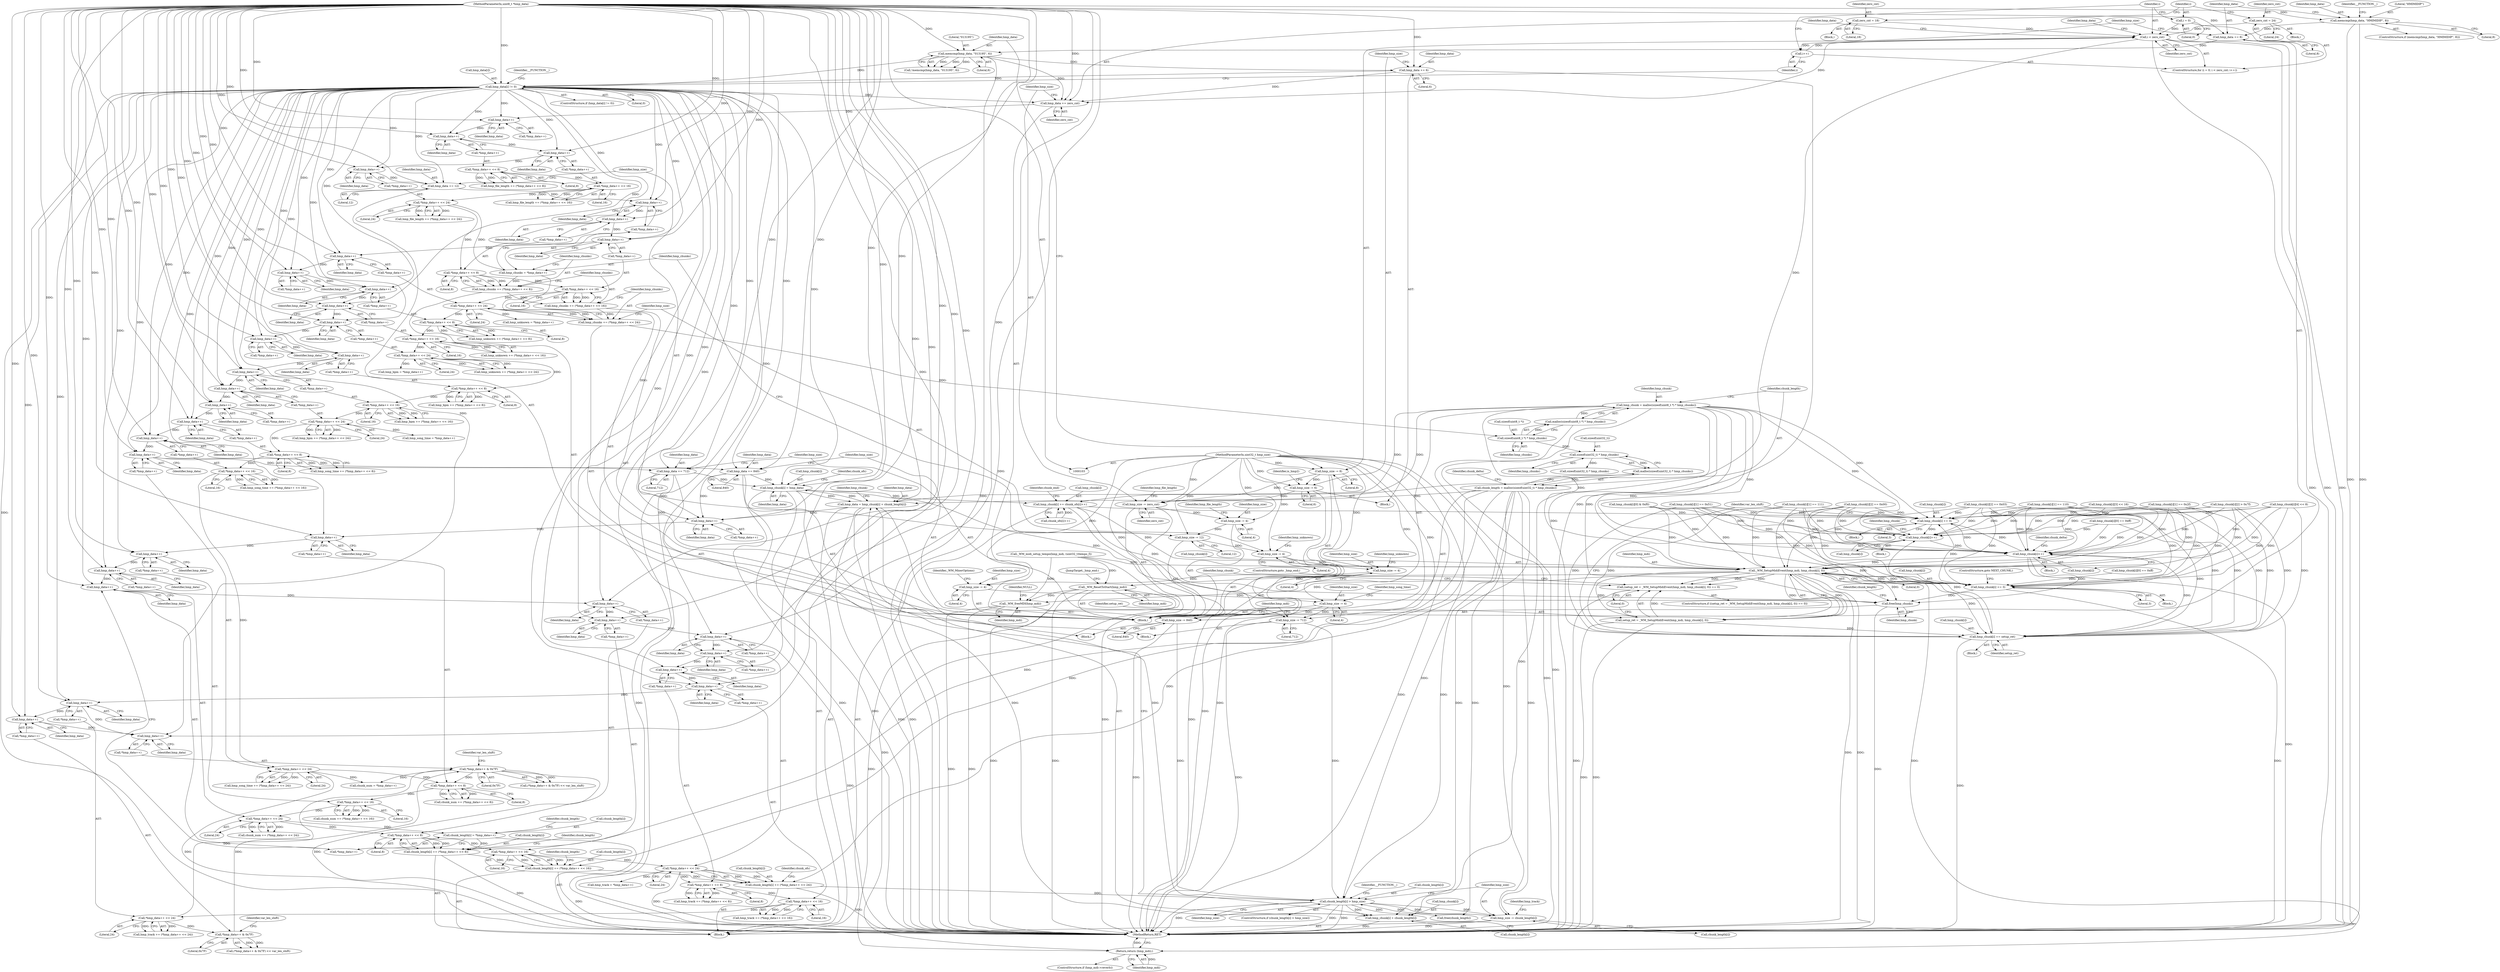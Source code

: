 digraph "1_wildmidi_660b513d99bced8783a4a5984ac2f742c74ebbdd_0@array" {
"1000535" [label="(Call,hmp_chunk[i] = hmp_data)"];
"1000462" [label="(Call,hmp_data += 840)"];
"1000251" [label="(Call,hmp_data[i] != 0)"];
"1000220" [label="(Call,hmp_data += 6)"];
"1000215" [label="(Call,memcmp(hmp_data, \"013195\", 6))"];
"1000207" [label="(Call,hmp_data += 8)"];
"1000194" [label="(Call,memcmp(hmp_data, \"HMIMIDIP\", 8))"];
"1000104" [label="(MethodParameterIn,uint8_t *hmp_data)"];
"1000451" [label="(Call,hmp_data++)"];
"1000444" [label="(Call,hmp_data++)"];
"1000437" [label="(Call,hmp_data++)"];
"1000431" [label="(Call,hmp_data++)"];
"1000394" [label="(Call,hmp_data++)"];
"1000387" [label="(Call,hmp_data++)"];
"1000380" [label="(Call,hmp_data++)"];
"1000374" [label="(Call,hmp_data++)"];
"1000360" [label="(Call,hmp_data++)"];
"1000353" [label="(Call,hmp_data++)"];
"1000346" [label="(Call,hmp_data++)"];
"1000340" [label="(Call,hmp_data++)"];
"1000331" [label="(Call,hmp_data++)"];
"1000324" [label="(Call,hmp_data++)"];
"1000317" [label="(Call,hmp_data++)"];
"1000311" [label="(Call,hmp_data++)"];
"1000302" [label="(Call,hmp_data += 12)"];
"1000294" [label="(Call,hmp_data++)"];
"1000287" [label="(Call,hmp_data++)"];
"1000280" [label="(Call,hmp_data++)"];
"1000274" [label="(Call,hmp_data++)"];
"1000265" [label="(Call,hmp_data += zero_cnt)"];
"1000244" [label="(Call,i < zero_cnt)"];
"1000247" [label="(Call,i++)"];
"1000241" [label="(Call,i = 0)"];
"1000232" [label="(Call,zero_cnt = 18)"];
"1000237" [label="(Call,zero_cnt = 24)"];
"1000742" [label="(Call,hmp_data = hmp_chunk[i] + chunk_length[i])"];
"1000487" [label="(Call,hmp_chunk = malloc(sizeof(uint8_t *) * hmp_chunks))"];
"1000489" [label="(Call,malloc(sizeof(uint8_t *) * hmp_chunks))"];
"1000490" [label="(Call,sizeof(uint8_t *) * hmp_chunks)"];
"1000327" [label="(Call,hmp_chunks += (*hmp_data++ << 24))"];
"1000329" [label="(Call,*hmp_data++ << 24)"];
"1000322" [label="(Call,*hmp_data++ << 16)"];
"1000315" [label="(Call,*hmp_data++ << 8)"];
"1000292" [label="(Call,*hmp_data++ << 24)"];
"1000285" [label="(Call,*hmp_data++ << 16)"];
"1000278" [label="(Call,*hmp_data++ << 8)"];
"1000320" [label="(Call,hmp_chunks += (*hmp_data++ << 16))"];
"1000313" [label="(Call,hmp_chunks += (*hmp_data++ << 8))"];
"1000308" [label="(Call,hmp_chunks = *hmp_data++)"];
"1000535" [label="(Call,hmp_chunk[i] = hmp_data)"];
"1000470" [label="(Call,hmp_data += 712)"];
"1000494" [label="(Call,chunk_length = malloc(sizeof(uint32_t) * hmp_chunks))"];
"1000496" [label="(Call,malloc(sizeof(uint32_t) * hmp_chunks))"];
"1000497" [label="(Call,sizeof(uint32_t) * hmp_chunks)"];
"1000618" [label="(Call,chunk_length[i] > hmp_size)"];
"1000603" [label="(Call,chunk_length[i] += (*hmp_data++ << 24))"];
"1000607" [label="(Call,*hmp_data++ << 24)"];
"1000598" [label="(Call,*hmp_data++ << 16)"];
"1000589" [label="(Call,*hmp_data++ << 8)"];
"1000566" [label="(Call,*hmp_data++ << 24)"];
"1000559" [label="(Call,*hmp_data++ << 16)"];
"1000552" [label="(Call,*hmp_data++ << 8)"];
"1000449" [label="(Call,*hmp_data++ << 24)"];
"1000442" [label="(Call,*hmp_data++ << 16)"];
"1000435" [label="(Call,*hmp_data++ << 8)"];
"1000392" [label="(Call,*hmp_data++ << 24)"];
"1000385" [label="(Call,*hmp_data++ << 16)"];
"1000378" [label="(Call,*hmp_data++ << 8)"];
"1000358" [label="(Call,*hmp_data++ << 24)"];
"1000351" [label="(Call,*hmp_data++ << 16)"];
"1000344" [label="(Call,*hmp_data++ << 8)"];
"1000720" [label="(Call,*hmp_data++ & 0x7F)"];
"1000694" [label="(Call,*hmp_data++ & 0x7F)"];
"1000657" [label="(Call,*hmp_data++ << 24)"];
"1000650" [label="(Call,*hmp_data++ << 16)"];
"1000643" [label="(Call,*hmp_data++ << 8)"];
"1000594" [label="(Call,chunk_length[i] += (*hmp_data++ << 16))"];
"1000585" [label="(Call,chunk_length[i] += (*hmp_data++ << 8))"];
"1000578" [label="(Call,chunk_length[i] = *hmp_data++)"];
"1000631" [label="(Call,hmp_size -= chunk_length[i])"];
"1000105" [label="(MethodParameterIn,uint32_t hmp_size)"];
"1000473" [label="(Call,hmp_size -= 712)"];
"1000454" [label="(Call,hmp_size -= 4)"];
"1000397" [label="(Call,hmp_size -= 4)"];
"1000363" [label="(Call,hmp_size -= 4)"];
"1000334" [label="(Call,hmp_size -= 4)"];
"1000305" [label="(Call,hmp_size -= 12)"];
"1000297" [label="(Call,hmp_size -= 4)"];
"1000268" [label="(Call,hmp_size -= zero_cnt)"];
"1000210" [label="(Call,hmp_size -= 8)"];
"1000223" [label="(Call,hmp_size -= 6)"];
"1000465" [label="(Call,hmp_size -= 840)"];
"1000744" [label="(Call,hmp_chunk[i] + chunk_length[i])"];
"1000751" [label="(Call,hmp_chunk[i] += chunk_ofs[i]++)"];
"1000899" [label="(Call,hmp_chunk[i] += 3)"];
"1001065" [label="(Call,hmp_chunk[i]++)"];
"1001091" [label="(Call,hmp_chunk[i]++)"];
"1000914" [label="(Call,_WM_SetupMidiEvent(hmp_mdi, hmp_chunk[i], 0))"];
"1000911" [label="(Call,(setup_ret = _WM_SetupMidiEvent(hmp_mdi, hmp_chunk[i], 0)) == 0)"];
"1000912" [label="(Call,setup_ret = _WM_SetupMidiEvent(hmp_mdi, hmp_chunk[i], 0))"];
"1001023" [label="(Call,hmp_chunk[i] += setup_ret)"];
"1000955" [label="(Call,hmp_chunk[i] += 3)"];
"1001211" [label="(Call,free(hmp_chunk))"];
"1001208" [label="(Call,_WM_ResetToStart(hmp_mdi))"];
"1001225" [label="(Return,return (hmp_mdi);)"];
"1001227" [label="(Call,_WM_freeMDI(hmp_mdi))"];
"1000548" [label="(Call,hmp_data++)"];
"1000554" [label="(Call,hmp_data++)"];
"1000561" [label="(Call,hmp_data++)"];
"1000568" [label="(Call,hmp_data++)"];
"1000583" [label="(Call,hmp_data++)"];
"1000591" [label="(Call,hmp_data++)"];
"1000600" [label="(Call,hmp_data++)"];
"1000609" [label="(Call,hmp_data++)"];
"1000639" [label="(Call,hmp_data++)"];
"1000645" [label="(Call,hmp_data++)"];
"1000652" [label="(Call,hmp_data++)"];
"1000659" [label="(Call,hmp_data++)"];
"1000696" [label="(Call,hmp_data++)"];
"1000722" [label="(Call,hmp_data++)"];
"1000643" [label="(Call,*hmp_data++ << 8)"];
"1000269" [label="(Identifier,hmp_size)"];
"1000568" [label="(Call,hmp_data++)"];
"1000383" [label="(Call,hmp_bpm += (*hmp_data++ << 16))"];
"1000660" [label="(Identifier,hmp_data)"];
"1000920" [label="(Literal,0)"];
"1000500" [label="(Identifier,hmp_chunks)"];
"1000347" [label="(Identifier,hmp_data)"];
"1000554" [label="(Call,hmp_data++)"];
"1000495" [label="(Identifier,chunk_length)"];
"1000225" [label="(Literal,6)"];
"1000489" [label="(Call,malloc(sizeof(uint8_t *) * hmp_chunks))"];
"1000487" [label="(Call,hmp_chunk = malloc(sizeof(uint8_t *) * hmp_chunks))"];
"1001231" [label="(MethodReturn,RET)"];
"1000278" [label="(Call,*hmp_data++ << 8)"];
"1000748" [label="(Call,chunk_length[i])"];
"1000246" [label="(Identifier,zero_cnt)"];
"1000212" [label="(Literal,8)"];
"1000618" [label="(Call,chunk_length[i] > hmp_size)"];
"1000641" [label="(Call,hmp_track += (*hmp_data++ << 8))"];
"1000877" [label="(Call,hmp_chunk[i][1] == 110)"];
"1000940" [label="(Call,hmp_chunk[i][2] == 0x00)"];
"1000234" [label="(Literal,18)"];
"1000583" [label="(Call,hmp_data++)"];
"1000319" [label="(Literal,8)"];
"1000394" [label="(Call,hmp_data++)"];
"1000242" [label="(Identifier,i)"];
"1000323" [label="(Call,*hmp_data++)"];
"1001023" [label="(Call,hmp_chunk[i] += setup_ret)"];
"1001091" [label="(Call,hmp_chunk[i]++)"];
"1000915" [label="(Identifier,hmp_mdi)"];
"1000280" [label="(Call,hmp_data++)"];
"1000310" [label="(Call,*hmp_data++)"];
"1000536" [label="(Call,hmp_chunk[i])"];
"1000227" [label="(Identifier,is_hmp2)"];
"1000393" [label="(Call,*hmp_data++)"];
"1000287" [label="(Call,hmp_data++)"];
"1000244" [label="(Call,i < zero_cnt)"];
"1000650" [label="(Call,*hmp_data++ << 16)"];
"1000285" [label="(Call,*hmp_data++ << 16)"];
"1000724" [label="(Literal,0x7F)"];
"1000535" [label="(Call,hmp_chunk[i] = hmp_data)"];
"1000106" [label="(Block,)"];
"1000301" [label="(Identifier,hmp_file_length)"];
"1000698" [label="(Literal,0x7F)"];
"1000395" [label="(Identifier,hmp_data)"];
"1000898" [label="(Block,)"];
"1000919" [label="(Literal,0)"];
"1000884" [label="(Call,hmp_chunk[i][1] == 111)"];
"1000563" [label="(Literal,16)"];
"1000375" [label="(Identifier,hmp_data)"];
"1000891" [label="(Call,hmp_chunk[i][2] > 0x7f)"];
"1000444" [label="(Call,hmp_data++)"];
"1000632" [label="(Identifier,hmp_size)"];
"1000458" [label="(Identifier,hmp_song_time)"];
"1000385" [label="(Call,*hmp_data++ << 16)"];
"1000751" [label="(Call,hmp_chunk[i] += chunk_ofs[i]++)"];
"1000569" [label="(Identifier,hmp_data)"];
"1000622" [label="(Identifier,hmp_size)"];
"1000208" [label="(Identifier,hmp_data)"];
"1000362" [label="(Literal,24)"];
"1000652" [label="(Call,hmp_data++)"];
"1000360" [label="(Call,hmp_data++)"];
"1000497" [label="(Call,sizeof(uint32_t) * hmp_chunks)"];
"1000725" [label="(Identifier,var_len_shift)"];
"1000399" [label="(Literal,4)"];
"1000390" [label="(Call,hmp_bpm += (*hmp_data++ << 24))"];
"1000258" [label="(Identifier,__FUNCTION__)"];
"1000346" [label="(Call,hmp_data++)"];
"1000979" [label="(Call,hmp_chunk[i][2] == 0x03)"];
"1000281" [label="(Identifier,hmp_data)"];
"1000276" [label="(Call,hmp_file_length += (*hmp_data++ << 8))"];
"1000373" [label="(Call,*hmp_data++)"];
"1000214" [label="(Call,!memcmp(hmp_data, \"013195\", 6))"];
"1000293" [label="(Call,*hmp_data++)"];
"1000654" [label="(Literal,16)"];
"1000365" [label="(Literal,4)"];
"1000354" [label="(Identifier,hmp_data)"];
"1000294" [label="(Call,hmp_data++)"];
"1000338" [label="(Identifier,hmp_unknown)"];
"1001230" [label="(Identifier,NULL)"];
"1000236" [label="(Block,)"];
"1000599" [label="(Call,*hmp_data++)"];
"1000340" [label="(Call,hmp_data++)"];
"1000105" [label="(MethodParameterIn,uint32_t hmp_size)"];
"1000625" [label="(Identifier,__FUNCTION__)"];
"1000196" [label="(Literal,\"HMIMIDIP\")"];
"1000534" [label="(Block,)"];
"1000720" [label="(Call,*hmp_data++ & 0x7F)"];
"1000596" [label="(Identifier,chunk_length)"];
"1000912" [label="(Call,setup_ret = _WM_SetupMidiEvent(hmp_mdi, hmp_chunk[i], 0))"];
"1000498" [label="(Call,sizeof(uint32_t))"];
"1000585" [label="(Call,chunk_length[i] += (*hmp_data++ << 8))"];
"1000435" [label="(Call,*hmp_data++ << 8)"];
"1000494" [label="(Call,chunk_length = malloc(sizeof(uint32_t) * hmp_chunks))"];
"1000659" [label="(Call,hmp_data++)"];
"1000722" [label="(Call,hmp_data++)"];
"1000207" [label="(Call,hmp_data += 8)"];
"1000442" [label="(Call,*hmp_data++ << 16)"];
"1000547" [label="(Call,*hmp_data++)"];
"1000661" [label="(Literal,24)"];
"1000289" [label="(Literal,16)"];
"1000455" [label="(Identifier,hmp_size)"];
"1000305" [label="(Call,hmp_size -= 12)"];
"1000337" [label="(Call,hmp_unknown = *hmp_data++)"];
"1000309" [label="(Identifier,hmp_chunks)"];
"1000604" [label="(Call,chunk_length[i])"];
"1000333" [label="(Literal,24)"];
"1000561" [label="(Call,hmp_data++)"];
"1000311" [label="(Call,hmp_data++)"];
"1000589" [label="(Call,*hmp_data++ << 8)"];
"1000195" [label="(Identifier,hmp_data)"];
"1000329" [label="(Call,*hmp_data++ << 24)"];
"1000474" [label="(Identifier,hmp_size)"];
"1001208" [label="(Call,_WM_ResetToStart(hmp_mdi))"];
"1000303" [label="(Identifier,hmp_data)"];
"1000560" [label="(Call,*hmp_data++)"];
"1000451" [label="(Call,hmp_data++)"];
"1001072" [label="(Identifier,hmp_chunk)"];
"1000335" [label="(Identifier,hmp_size)"];
"1000555" [label="(Identifier,hmp_data)"];
"1000633" [label="(Call,chunk_length[i])"];
"1000334" [label="(Call,hmp_size -= 4)"];
"1000469" [label="(Block,)"];
"1000617" [label="(ControlStructure,if (chunk_length[i] > hmp_size))"];
"1001213" [label="(Call,free(chunk_length))"];
"1000490" [label="(Call,sizeof(uint8_t *) * hmp_chunks)"];
"1000308" [label="(Call,hmp_chunks = *hmp_data++)"];
"1000216" [label="(Identifier,hmp_data)"];
"1000250" [label="(ControlStructure,if (hmp_data[i] != 0))"];
"1000611" [label="(Literal,24)"];
"1000582" [label="(Call,*hmp_data++)"];
"1000268" [label="(Call,hmp_size -= zero_cnt)"];
"1000273" [label="(Call,*hmp_data++)"];
"1000380" [label="(Call,hmp_data++)"];
"1000913" [label="(Identifier,setup_ret)"];
"1000693" [label="(Call,(*hmp_data++ & 0x7F) << var_len_shift)"];
"1000647" [label="(Literal,8)"];
"1000542" [label="(Identifier,chunk_ofs)"];
"1000456" [label="(Literal,4)"];
"1000364" [label="(Identifier,hmp_size)"];
"1000657" [label="(Call,*hmp_data++ << 24)"];
"1000566" [label="(Call,*hmp_data++ << 24)"];
"1000651" [label="(Call,*hmp_data++)"];
"1000454" [label="(Call,hmp_size -= 4)"];
"1000351" [label="(Call,*hmp_data++ << 16)"];
"1000695" [label="(Call,*hmp_data++)"];
"1000341" [label="(Identifier,hmp_data)"];
"1000639" [label="(Call,hmp_data++)"];
"1000349" [label="(Call,hmp_unknown += (*hmp_data++ << 16))"];
"1000637" [label="(Identifier,hmp_track)"];
"1000428" [label="(Call,hmp_song_time = *hmp_data++)"];
"1000591" [label="(Call,hmp_data++)"];
"1000648" [label="(Call,hmp_track += (*hmp_data++ << 16))"];
"1000299" [label="(Literal,4)"];
"1000592" [label="(Identifier,hmp_data)"];
"1000436" [label="(Call,*hmp_data++)"];
"1001212" [label="(Identifier,hmp_chunk)"];
"1000388" [label="(Identifier,hmp_data)"];
"1000274" [label="(Call,hmp_data++)"];
"1000194" [label="(Call,memcmp(hmp_data, \"HMIMIDIP\", 8))"];
"1000437" [label="(Call,hmp_data++)"];
"1000248" [label="(Identifier,i)"];
"1000496" [label="(Call,malloc(sizeof(uint32_t) * hmp_chunks))"];
"1000464" [label="(Literal,840)"];
"1000752" [label="(Call,hmp_chunk[i])"];
"1000224" [label="(Identifier,hmp_size)"];
"1000221" [label="(Identifier,hmp_data)"];
"1000447" [label="(Call,hmp_song_time += (*hmp_data++ << 24))"];
"1000342" [label="(Call,hmp_unknown += (*hmp_data++ << 8))"];
"1000956" [label="(Call,hmp_chunk[i])"];
"1000610" [label="(Identifier,hmp_data)"];
"1000594" [label="(Call,chunk_length[i] += (*hmp_data++ << 16))"];
"1000253" [label="(Identifier,hmp_data)"];
"1000584" [label="(Identifier,hmp_data)"];
"1000374" [label="(Call,hmp_data++)"];
"1000742" [label="(Call,hmp_data = hmp_chunk[i] + chunk_length[i])"];
"1000646" [label="(Identifier,hmp_data)"];
"1001214" [label="(Identifier,chunk_length)"];
"1000744" [label="(Call,hmp_chunk[i] + chunk_length[i])"];
"1000402" [label="(Identifier,_WM_MixerOptions)"];
"1000694" [label="(Call,*hmp_data++ & 0x7F)"];
"1000104" [label="(MethodParameterIn,uint8_t *hmp_data)"];
"1000359" [label="(Call,*hmp_data++)"];
"1000439" [label="(Literal,8)"];
"1000378" [label="(Call,*hmp_data++ << 8)"];
"1000922" [label="(ControlStructure,goto _hmp_end;)"];
"1000243" [label="(Literal,0)"];
"1000231" [label="(Block,)"];
"1000355" [label="(Literal,16)"];
"1000482" [label="(Call,_WM_midi_setup_tempo(hmp_mdi, (uint32_t)tempo_f))"];
"1000200" [label="(Identifier,__FUNCTION__)"];
"1000222" [label="(Literal,6)"];
"1000452" [label="(Identifier,hmp_data)"];
"1000432" [label="(Identifier,hmp_data)"];
"1000723" [label="(Identifier,hmp_data)"];
"1001092" [label="(Call,hmp_chunk[i])"];
"1000636" [label="(Call,hmp_track = *hmp_data++)"];
"1000344" [label="(Call,*hmp_data++ << 8)"];
"1000283" [label="(Call,hmp_file_length += (*hmp_data++ << 16))"];
"1000602" [label="(Literal,16)"];
"1001210" [label="(JumpTarget,_hmp_end:)"];
"1000210" [label="(Call,hmp_size -= 8)"];
"1000614" [label="(Identifier,chunk_ofs)"];
"1000463" [label="(Identifier,hmp_data)"];
"1000964" [label="(Call,hmp_chunk[i][0] == 0xff)"];
"1000905" [label="(Block,)"];
"1000567" [label="(Call,*hmp_data++)"];
"1000472" [label="(Literal,712)"];
"1000356" [label="(Call,hmp_unknown += (*hmp_data++ << 24))"];
"1000743" [label="(Identifier,hmp_data)"];
"1000316" [label="(Call,*hmp_data++)"];
"1000381" [label="(Identifier,hmp_data)"];
"1000292" [label="(Call,*hmp_data++ << 24)"];
"1000219" [label="(Block,)"];
"1000275" [label="(Identifier,hmp_data)"];
"1000328" [label="(Identifier,hmp_chunks)"];
"1000465" [label="(Call,hmp_size -= 840)"];
"1000245" [label="(Identifier,i)"];
"1000992" [label="(Call,hmp_chunk[i][3] << 16)"];
"1000313" [label="(Call,hmp_chunks += (*hmp_data++ << 8))"];
"1000470" [label="(Call,hmp_data += 712)"];
"1000440" [label="(Call,hmp_song_time += (*hmp_data++ << 16))"];
"1000462" [label="(Call,hmp_data += 840)"];
"1000607" [label="(Call,*hmp_data++ << 24)"];
"1000302" [label="(Call,hmp_data += 12)"];
"1000644" [label="(Call,*hmp_data++)"];
"1000438" [label="(Identifier,hmp_data)"];
"1000430" [label="(Call,*hmp_data++)"];
"1000247" [label="(Call,i++)"];
"1000504" [label="(Call,sizeof(uint32_t) * hmp_chunks)"];
"1000910" [label="(ControlStructure,if ((setup_ret = _WM_SetupMidiEvent(hmp_mdi, hmp_chunk[i], 0)) == 0))"];
"1000389" [label="(Literal,16)"];
"1000914" [label="(Call,_WM_SetupMidiEvent(hmp_mdi, hmp_chunk[i], 0))"];
"1000397" [label="(Call,hmp_size -= 4)"];
"1000345" [label="(Call,*hmp_data++)"];
"1000288" [label="(Identifier,hmp_data)"];
"1001228" [label="(Identifier,hmp_mdi)"];
"1000232" [label="(Call,zero_cnt = 18)"];
"1000601" [label="(Identifier,hmp_data)"];
"1000307" [label="(Literal,12)"];
"1000233" [label="(Identifier,zero_cnt)"];
"1000493" [label="(Identifier,hmp_chunks)"];
"1000379" [label="(Call,*hmp_data++)"];
"1000595" [label="(Call,chunk_length[i])"];
"1000215" [label="(Call,memcmp(hmp_data, \"013195\", 6))"];
"1000326" [label="(Literal,16)"];
"1000719" [label="(Call,(*hmp_data++ & 0x7F) << var_len_shift)"];
"1000339" [label="(Call,*hmp_data++)"];
"1000899" [label="(Call,hmp_chunk[i] += 3)"];
"1000619" [label="(Call,chunk_length[i])"];
"1000295" [label="(Identifier,hmp_data)"];
"1000539" [label="(Identifier,hmp_data)"];
"1000265" [label="(Call,hmp_data += zero_cnt)"];
"1000556" [label="(Literal,8)"];
"1001066" [label="(Call,hmp_chunk[i])"];
"1000297" [label="(Call,hmp_size -= 4)"];
"1000298" [label="(Identifier,hmp_size)"];
"1000272" [label="(Identifier,hmp_file_length)"];
"1000290" [label="(Call,hmp_file_length += (*hmp_data++ << 24))"];
"1000653" [label="(Identifier,hmp_data)"];
"1001045" [label="(Block,)"];
"1000655" [label="(Call,hmp_track += (*hmp_data++ << 24))"];
"1000933" [label="(Call,hmp_chunk[i][1] == 0x2f)"];
"1000586" [label="(Call,chunk_length[i])"];
"1000559" [label="(Call,*hmp_data++ << 16)"];
"1000218" [label="(Literal,6)"];
"1000327" [label="(Call,hmp_chunks += (*hmp_data++ << 24))"];
"1000387" [label="(Call,hmp_data++)"];
"1000960" [label="(ControlStructure,goto NEXT_CHUNK;)"];
"1000336" [label="(Literal,4)"];
"1000471" [label="(Identifier,hmp_data)"];
"1000252" [label="(Call,hmp_data[i])"];
"1000502" [label="(Identifier,chunk_delta)"];
"1000564" [label="(Call,chunk_num += (*hmp_data++ << 24))"];
"1000461" [label="(Block,)"];
"1000209" [label="(Literal,8)"];
"1000916" [label="(Call,hmp_chunk[i])"];
"1000477" [label="(Identifier,hmp_mdi)"];
"1000240" [label="(ControlStructure,for (i = 0; i < zero_cnt; i++))"];
"1000396" [label="(Literal,24)"];
"1001065" [label="(Call,hmp_chunk[i]++)"];
"1000353" [label="(Call,hmp_data++)"];
"1000578" [label="(Call,chunk_length[i] = *hmp_data++)"];
"1001209" [label="(Identifier,hmp_mdi)"];
"1000320" [label="(Call,hmp_chunks += (*hmp_data++ << 16))"];
"1001221" [label="(ControlStructure,if (hmp_mdi->reverb))"];
"1000903" [label="(Literal,3)"];
"1000239" [label="(Literal,24)"];
"1000241" [label="(Call,i = 0)"];
"1000603" [label="(Call,chunk_length[i] += (*hmp_data++ << 24))"];
"1000321" [label="(Identifier,hmp_chunks)"];
"1000332" [label="(Identifier,hmp_data)"];
"1000322" [label="(Call,*hmp_data++ << 16)"];
"1000314" [label="(Identifier,hmp_chunks)"];
"1000266" [label="(Identifier,hmp_data)"];
"1000761" [label="(Identifier,chunk_end)"];
"1000348" [label="(Literal,8)"];
"1000491" [label="(Call,sizeof(uint8_t *))"];
"1000433" [label="(Call,hmp_song_time += (*hmp_data++ << 8))"];
"1000545" [label="(Call,chunk_num = *hmp_data++)"];
"1000609" [label="(Call,hmp_data++)"];
"1000331" [label="(Call,hmp_data++)"];
"1000900" [label="(Call,hmp_chunk[i])"];
"1000645" [label="(Call,hmp_data++)"];
"1000605" [label="(Identifier,chunk_length)"];
"1001000" [label="(Call,hmp_chunk[i][4] << 8)"];
"1000867" [label="(Call,hmp_chunk[i][0] & 0xf0)"];
"1000317" [label="(Call,hmp_data++)"];
"1000371" [label="(Call,hmp_bpm = *hmp_data++)"];
"1000550" [label="(Call,chunk_num += (*hmp_data++ << 8))"];
"1001211" [label="(Call,free(hmp_chunk))"];
"1000445" [label="(Identifier,hmp_data)"];
"1000972" [label="(Call,hmp_chunk[i][1] == 0x51)"];
"1000450" [label="(Call,*hmp_data++)"];
"1000755" [label="(Call,chunk_ofs[i]++)"];
"1000753" [label="(Identifier,hmp_chunk)"];
"1000446" [label="(Literal,16)"];
"1000325" [label="(Identifier,hmp_data)"];
"1000959" [label="(Literal,3)"];
"1000925" [label="(Call,hmp_chunk[i][0] == 0xff)"];
"1000398" [label="(Identifier,hmp_size)"];
"1000638" [label="(Call,*hmp_data++)"];
"1000466" [label="(Identifier,hmp_size)"];
"1000352" [label="(Call,*hmp_data++)"];
"1000358" [label="(Call,*hmp_data++ << 24)"];
"1000473" [label="(Call,hmp_size -= 712)"];
"1000304" [label="(Literal,12)"];
"1000600" [label="(Call,hmp_data++)"];
"1000590" [label="(Call,*hmp_data++)"];
"1001225" [label="(Return,return (hmp_mdi);)"];
"1000475" [label="(Literal,712)"];
"1000238" [label="(Identifier,zero_cnt)"];
"1000367" [label="(Identifier,hmp_unknown)"];
"1000376" [label="(Call,hmp_bpm += (*hmp_data++ << 8))"];
"1001227" [label="(Call,_WM_freeMDI(hmp_mdi))"];
"1000392" [label="(Call,*hmp_data++ << 24)"];
"1000863" [label="(Block,)"];
"1001029" [label="(Identifier,var_len_shift)"];
"1000251" [label="(Call,hmp_data[i] != 0)"];
"1001024" [label="(Call,hmp_chunk[i])"];
"1000318" [label="(Identifier,hmp_data)"];
"1000587" [label="(Identifier,chunk_length)"];
"1000324" [label="(Call,hmp_data++)"];
"1000658" [label="(Call,*hmp_data++)"];
"1000270" [label="(Identifier,zero_cnt)"];
"1000955" [label="(Call,hmp_chunk[i] += 3)"];
"1000363" [label="(Call,hmp_size -= 4)"];
"1000745" [label="(Call,hmp_chunk[i])"];
"1000315" [label="(Call,*hmp_data++ << 8)"];
"1000193" [label="(ControlStructure,if (memcmp(hmp_data, \"HMIMIDIP\", 8)))"];
"1000306" [label="(Identifier,hmp_size)"];
"1000330" [label="(Call,*hmp_data++)"];
"1000721" [label="(Call,*hmp_data++)"];
"1000947" [label="(Block,)"];
"1000267" [label="(Identifier,zero_cnt)"];
"1000453" [label="(Literal,24)"];
"1000640" [label="(Identifier,hmp_data)"];
"1000631" [label="(Call,hmp_size -= chunk_length[i])"];
"1000217" [label="(Literal,\"013195\")"];
"1000548" [label="(Call,hmp_data++)"];
"1000549" [label="(Identifier,hmp_data)"];
"1000220" [label="(Call,hmp_data += 6)"];
"1000431" [label="(Call,hmp_data++)"];
"1000382" [label="(Literal,8)"];
"1000697" [label="(Identifier,hmp_data)"];
"1000608" [label="(Call,*hmp_data++)"];
"1000197" [label="(Literal,8)"];
"1001097" [label="(Identifier,chunk_delta)"];
"1001027" [label="(Identifier,setup_ret)"];
"1000223" [label="(Call,hmp_size -= 6)"];
"1000237" [label="(Call,zero_cnt = 24)"];
"1000593" [label="(Literal,8)"];
"1000296" [label="(Literal,24)"];
"1000598" [label="(Call,*hmp_data++ << 16)"];
"1000562" [label="(Identifier,hmp_data)"];
"1000570" [label="(Literal,24)"];
"1000553" [label="(Call,*hmp_data++)"];
"1001226" [label="(Identifier,hmp_mdi)"];
"1000488" [label="(Identifier,hmp_chunk)"];
"1000286" [label="(Call,*hmp_data++)"];
"1000386" [label="(Call,*hmp_data++)"];
"1000361" [label="(Identifier,hmp_data)"];
"1000279" [label="(Call,*hmp_data++)"];
"1000579" [label="(Call,chunk_length[i])"];
"1000557" [label="(Call,chunk_num += (*hmp_data++ << 16))"];
"1000928" [label="(Identifier,hmp_chunk)"];
"1000312" [label="(Identifier,hmp_data)"];
"1000449" [label="(Call,*hmp_data++ << 24)"];
"1000467" [label="(Literal,840)"];
"1000552" [label="(Call,*hmp_data++ << 8)"];
"1000282" [label="(Literal,8)"];
"1000911" [label="(Call,(setup_ret = _WM_SetupMidiEvent(hmp_mdi, hmp_chunk[i], 0)) == 0)"];
"1000699" [label="(Identifier,var_len_shift)"];
"1000696" [label="(Call,hmp_data++)"];
"1000255" [label="(Literal,0)"];
"1000443" [label="(Call,*hmp_data++)"];
"1000211" [label="(Identifier,hmp_size)"];
"1000535" -> "1000534"  [label="AST: "];
"1000535" -> "1000539"  [label="CFG: "];
"1000536" -> "1000535"  [label="AST: "];
"1000539" -> "1000535"  [label="AST: "];
"1000542" -> "1000535"  [label="CFG: "];
"1000535" -> "1001231"  [label="DDG: "];
"1000462" -> "1000535"  [label="DDG: "];
"1000251" -> "1000535"  [label="DDG: "];
"1000742" -> "1000535"  [label="DDG: "];
"1000470" -> "1000535"  [label="DDG: "];
"1000104" -> "1000535"  [label="DDG: "];
"1000535" -> "1000742"  [label="DDG: "];
"1000535" -> "1000744"  [label="DDG: "];
"1000535" -> "1000751"  [label="DDG: "];
"1000535" -> "1001211"  [label="DDG: "];
"1000462" -> "1000461"  [label="AST: "];
"1000462" -> "1000464"  [label="CFG: "];
"1000463" -> "1000462"  [label="AST: "];
"1000464" -> "1000462"  [label="AST: "];
"1000466" -> "1000462"  [label="CFG: "];
"1000462" -> "1001231"  [label="DDG: "];
"1000251" -> "1000462"  [label="DDG: "];
"1000451" -> "1000462"  [label="DDG: "];
"1000104" -> "1000462"  [label="DDG: "];
"1000462" -> "1000548"  [label="DDG: "];
"1000251" -> "1000250"  [label="AST: "];
"1000251" -> "1000255"  [label="CFG: "];
"1000252" -> "1000251"  [label="AST: "];
"1000255" -> "1000251"  [label="AST: "];
"1000258" -> "1000251"  [label="CFG: "];
"1000248" -> "1000251"  [label="CFG: "];
"1000251" -> "1001231"  [label="DDG: "];
"1000251" -> "1001231"  [label="DDG: "];
"1000220" -> "1000251"  [label="DDG: "];
"1000215" -> "1000251"  [label="DDG: "];
"1000104" -> "1000251"  [label="DDG: "];
"1000251" -> "1000265"  [label="DDG: "];
"1000251" -> "1000274"  [label="DDG: "];
"1000251" -> "1000280"  [label="DDG: "];
"1000251" -> "1000287"  [label="DDG: "];
"1000251" -> "1000294"  [label="DDG: "];
"1000251" -> "1000302"  [label="DDG: "];
"1000251" -> "1000311"  [label="DDG: "];
"1000251" -> "1000317"  [label="DDG: "];
"1000251" -> "1000324"  [label="DDG: "];
"1000251" -> "1000331"  [label="DDG: "];
"1000251" -> "1000340"  [label="DDG: "];
"1000251" -> "1000346"  [label="DDG: "];
"1000251" -> "1000353"  [label="DDG: "];
"1000251" -> "1000360"  [label="DDG: "];
"1000251" -> "1000374"  [label="DDG: "];
"1000251" -> "1000380"  [label="DDG: "];
"1000251" -> "1000387"  [label="DDG: "];
"1000251" -> "1000394"  [label="DDG: "];
"1000251" -> "1000431"  [label="DDG: "];
"1000251" -> "1000437"  [label="DDG: "];
"1000251" -> "1000444"  [label="DDG: "];
"1000251" -> "1000451"  [label="DDG: "];
"1000251" -> "1000470"  [label="DDG: "];
"1000251" -> "1000548"  [label="DDG: "];
"1000251" -> "1000554"  [label="DDG: "];
"1000251" -> "1000561"  [label="DDG: "];
"1000251" -> "1000568"  [label="DDG: "];
"1000251" -> "1000583"  [label="DDG: "];
"1000251" -> "1000591"  [label="DDG: "];
"1000251" -> "1000600"  [label="DDG: "];
"1000251" -> "1000609"  [label="DDG: "];
"1000251" -> "1000639"  [label="DDG: "];
"1000251" -> "1000645"  [label="DDG: "];
"1000251" -> "1000652"  [label="DDG: "];
"1000251" -> "1000659"  [label="DDG: "];
"1000251" -> "1000696"  [label="DDG: "];
"1000251" -> "1000722"  [label="DDG: "];
"1000220" -> "1000219"  [label="AST: "];
"1000220" -> "1000222"  [label="CFG: "];
"1000221" -> "1000220"  [label="AST: "];
"1000222" -> "1000220"  [label="AST: "];
"1000224" -> "1000220"  [label="CFG: "];
"1000220" -> "1001231"  [label="DDG: "];
"1000215" -> "1000220"  [label="DDG: "];
"1000104" -> "1000220"  [label="DDG: "];
"1000220" -> "1000265"  [label="DDG: "];
"1000215" -> "1000214"  [label="AST: "];
"1000215" -> "1000218"  [label="CFG: "];
"1000216" -> "1000215"  [label="AST: "];
"1000217" -> "1000215"  [label="AST: "];
"1000218" -> "1000215"  [label="AST: "];
"1000214" -> "1000215"  [label="CFG: "];
"1000215" -> "1001231"  [label="DDG: "];
"1000215" -> "1000214"  [label="DDG: "];
"1000215" -> "1000214"  [label="DDG: "];
"1000215" -> "1000214"  [label="DDG: "];
"1000207" -> "1000215"  [label="DDG: "];
"1000104" -> "1000215"  [label="DDG: "];
"1000215" -> "1000265"  [label="DDG: "];
"1000207" -> "1000106"  [label="AST: "];
"1000207" -> "1000209"  [label="CFG: "];
"1000208" -> "1000207"  [label="AST: "];
"1000209" -> "1000207"  [label="AST: "];
"1000211" -> "1000207"  [label="CFG: "];
"1000194" -> "1000207"  [label="DDG: "];
"1000104" -> "1000207"  [label="DDG: "];
"1000194" -> "1000193"  [label="AST: "];
"1000194" -> "1000197"  [label="CFG: "];
"1000195" -> "1000194"  [label="AST: "];
"1000196" -> "1000194"  [label="AST: "];
"1000197" -> "1000194"  [label="AST: "];
"1000200" -> "1000194"  [label="CFG: "];
"1000208" -> "1000194"  [label="CFG: "];
"1000194" -> "1001231"  [label="DDG: "];
"1000194" -> "1001231"  [label="DDG: "];
"1000104" -> "1000194"  [label="DDG: "];
"1000104" -> "1000103"  [label="AST: "];
"1000104" -> "1001231"  [label="DDG: "];
"1000104" -> "1000265"  [label="DDG: "];
"1000104" -> "1000274"  [label="DDG: "];
"1000104" -> "1000280"  [label="DDG: "];
"1000104" -> "1000287"  [label="DDG: "];
"1000104" -> "1000294"  [label="DDG: "];
"1000104" -> "1000302"  [label="DDG: "];
"1000104" -> "1000311"  [label="DDG: "];
"1000104" -> "1000317"  [label="DDG: "];
"1000104" -> "1000324"  [label="DDG: "];
"1000104" -> "1000331"  [label="DDG: "];
"1000104" -> "1000340"  [label="DDG: "];
"1000104" -> "1000346"  [label="DDG: "];
"1000104" -> "1000353"  [label="DDG: "];
"1000104" -> "1000360"  [label="DDG: "];
"1000104" -> "1000374"  [label="DDG: "];
"1000104" -> "1000380"  [label="DDG: "];
"1000104" -> "1000387"  [label="DDG: "];
"1000104" -> "1000394"  [label="DDG: "];
"1000104" -> "1000431"  [label="DDG: "];
"1000104" -> "1000437"  [label="DDG: "];
"1000104" -> "1000444"  [label="DDG: "];
"1000104" -> "1000451"  [label="DDG: "];
"1000104" -> "1000470"  [label="DDG: "];
"1000104" -> "1000548"  [label="DDG: "];
"1000104" -> "1000554"  [label="DDG: "];
"1000104" -> "1000561"  [label="DDG: "];
"1000104" -> "1000568"  [label="DDG: "];
"1000104" -> "1000583"  [label="DDG: "];
"1000104" -> "1000591"  [label="DDG: "];
"1000104" -> "1000600"  [label="DDG: "];
"1000104" -> "1000609"  [label="DDG: "];
"1000104" -> "1000639"  [label="DDG: "];
"1000104" -> "1000645"  [label="DDG: "];
"1000104" -> "1000652"  [label="DDG: "];
"1000104" -> "1000659"  [label="DDG: "];
"1000104" -> "1000696"  [label="DDG: "];
"1000104" -> "1000722"  [label="DDG: "];
"1000104" -> "1000742"  [label="DDG: "];
"1000451" -> "1000450"  [label="AST: "];
"1000451" -> "1000452"  [label="CFG: "];
"1000452" -> "1000451"  [label="AST: "];
"1000450" -> "1000451"  [label="CFG: "];
"1000444" -> "1000451"  [label="DDG: "];
"1000451" -> "1000470"  [label="DDG: "];
"1000444" -> "1000443"  [label="AST: "];
"1000444" -> "1000445"  [label="CFG: "];
"1000445" -> "1000444"  [label="AST: "];
"1000443" -> "1000444"  [label="CFG: "];
"1000437" -> "1000444"  [label="DDG: "];
"1000437" -> "1000436"  [label="AST: "];
"1000437" -> "1000438"  [label="CFG: "];
"1000438" -> "1000437"  [label="AST: "];
"1000436" -> "1000437"  [label="CFG: "];
"1000431" -> "1000437"  [label="DDG: "];
"1000431" -> "1000430"  [label="AST: "];
"1000431" -> "1000432"  [label="CFG: "];
"1000432" -> "1000431"  [label="AST: "];
"1000430" -> "1000431"  [label="CFG: "];
"1000394" -> "1000431"  [label="DDG: "];
"1000394" -> "1000393"  [label="AST: "];
"1000394" -> "1000395"  [label="CFG: "];
"1000395" -> "1000394"  [label="AST: "];
"1000393" -> "1000394"  [label="CFG: "];
"1000387" -> "1000394"  [label="DDG: "];
"1000387" -> "1000386"  [label="AST: "];
"1000387" -> "1000388"  [label="CFG: "];
"1000388" -> "1000387"  [label="AST: "];
"1000386" -> "1000387"  [label="CFG: "];
"1000380" -> "1000387"  [label="DDG: "];
"1000380" -> "1000379"  [label="AST: "];
"1000380" -> "1000381"  [label="CFG: "];
"1000381" -> "1000380"  [label="AST: "];
"1000379" -> "1000380"  [label="CFG: "];
"1000374" -> "1000380"  [label="DDG: "];
"1000374" -> "1000373"  [label="AST: "];
"1000374" -> "1000375"  [label="CFG: "];
"1000375" -> "1000374"  [label="AST: "];
"1000373" -> "1000374"  [label="CFG: "];
"1000360" -> "1000374"  [label="DDG: "];
"1000360" -> "1000359"  [label="AST: "];
"1000360" -> "1000361"  [label="CFG: "];
"1000361" -> "1000360"  [label="AST: "];
"1000359" -> "1000360"  [label="CFG: "];
"1000353" -> "1000360"  [label="DDG: "];
"1000353" -> "1000352"  [label="AST: "];
"1000353" -> "1000354"  [label="CFG: "];
"1000354" -> "1000353"  [label="AST: "];
"1000352" -> "1000353"  [label="CFG: "];
"1000346" -> "1000353"  [label="DDG: "];
"1000346" -> "1000345"  [label="AST: "];
"1000346" -> "1000347"  [label="CFG: "];
"1000347" -> "1000346"  [label="AST: "];
"1000345" -> "1000346"  [label="CFG: "];
"1000340" -> "1000346"  [label="DDG: "];
"1000340" -> "1000339"  [label="AST: "];
"1000340" -> "1000341"  [label="CFG: "];
"1000341" -> "1000340"  [label="AST: "];
"1000339" -> "1000340"  [label="CFG: "];
"1000331" -> "1000340"  [label="DDG: "];
"1000331" -> "1000330"  [label="AST: "];
"1000331" -> "1000332"  [label="CFG: "];
"1000332" -> "1000331"  [label="AST: "];
"1000330" -> "1000331"  [label="CFG: "];
"1000324" -> "1000331"  [label="DDG: "];
"1000324" -> "1000323"  [label="AST: "];
"1000324" -> "1000325"  [label="CFG: "];
"1000325" -> "1000324"  [label="AST: "];
"1000323" -> "1000324"  [label="CFG: "];
"1000317" -> "1000324"  [label="DDG: "];
"1000317" -> "1000316"  [label="AST: "];
"1000317" -> "1000318"  [label="CFG: "];
"1000318" -> "1000317"  [label="AST: "];
"1000316" -> "1000317"  [label="CFG: "];
"1000311" -> "1000317"  [label="DDG: "];
"1000311" -> "1000310"  [label="AST: "];
"1000311" -> "1000312"  [label="CFG: "];
"1000312" -> "1000311"  [label="AST: "];
"1000310" -> "1000311"  [label="CFG: "];
"1000302" -> "1000311"  [label="DDG: "];
"1000302" -> "1000106"  [label="AST: "];
"1000302" -> "1000304"  [label="CFG: "];
"1000303" -> "1000302"  [label="AST: "];
"1000304" -> "1000302"  [label="AST: "];
"1000306" -> "1000302"  [label="CFG: "];
"1000294" -> "1000302"  [label="DDG: "];
"1000294" -> "1000293"  [label="AST: "];
"1000294" -> "1000295"  [label="CFG: "];
"1000295" -> "1000294"  [label="AST: "];
"1000293" -> "1000294"  [label="CFG: "];
"1000287" -> "1000294"  [label="DDG: "];
"1000287" -> "1000286"  [label="AST: "];
"1000287" -> "1000288"  [label="CFG: "];
"1000288" -> "1000287"  [label="AST: "];
"1000286" -> "1000287"  [label="CFG: "];
"1000280" -> "1000287"  [label="DDG: "];
"1000280" -> "1000279"  [label="AST: "];
"1000280" -> "1000281"  [label="CFG: "];
"1000281" -> "1000280"  [label="AST: "];
"1000279" -> "1000280"  [label="CFG: "];
"1000274" -> "1000280"  [label="DDG: "];
"1000274" -> "1000273"  [label="AST: "];
"1000274" -> "1000275"  [label="CFG: "];
"1000275" -> "1000274"  [label="AST: "];
"1000273" -> "1000274"  [label="CFG: "];
"1000265" -> "1000274"  [label="DDG: "];
"1000265" -> "1000106"  [label="AST: "];
"1000265" -> "1000267"  [label="CFG: "];
"1000266" -> "1000265"  [label="AST: "];
"1000267" -> "1000265"  [label="AST: "];
"1000269" -> "1000265"  [label="CFG: "];
"1000244" -> "1000265"  [label="DDG: "];
"1000244" -> "1000240"  [label="AST: "];
"1000244" -> "1000246"  [label="CFG: "];
"1000245" -> "1000244"  [label="AST: "];
"1000246" -> "1000244"  [label="AST: "];
"1000253" -> "1000244"  [label="CFG: "];
"1000266" -> "1000244"  [label="CFG: "];
"1000244" -> "1001231"  [label="DDG: "];
"1000244" -> "1001231"  [label="DDG: "];
"1000244" -> "1001231"  [label="DDG: "];
"1000247" -> "1000244"  [label="DDG: "];
"1000241" -> "1000244"  [label="DDG: "];
"1000232" -> "1000244"  [label="DDG: "];
"1000237" -> "1000244"  [label="DDG: "];
"1000244" -> "1000247"  [label="DDG: "];
"1000244" -> "1000268"  [label="DDG: "];
"1000247" -> "1000240"  [label="AST: "];
"1000247" -> "1000248"  [label="CFG: "];
"1000248" -> "1000247"  [label="AST: "];
"1000245" -> "1000247"  [label="CFG: "];
"1000241" -> "1000240"  [label="AST: "];
"1000241" -> "1000243"  [label="CFG: "];
"1000242" -> "1000241"  [label="AST: "];
"1000243" -> "1000241"  [label="AST: "];
"1000245" -> "1000241"  [label="CFG: "];
"1000232" -> "1000231"  [label="AST: "];
"1000232" -> "1000234"  [label="CFG: "];
"1000233" -> "1000232"  [label="AST: "];
"1000234" -> "1000232"  [label="AST: "];
"1000242" -> "1000232"  [label="CFG: "];
"1000237" -> "1000236"  [label="AST: "];
"1000237" -> "1000239"  [label="CFG: "];
"1000238" -> "1000237"  [label="AST: "];
"1000239" -> "1000237"  [label="AST: "];
"1000242" -> "1000237"  [label="CFG: "];
"1000742" -> "1000534"  [label="AST: "];
"1000742" -> "1000744"  [label="CFG: "];
"1000743" -> "1000742"  [label="AST: "];
"1000744" -> "1000742"  [label="AST: "];
"1000753" -> "1000742"  [label="CFG: "];
"1000742" -> "1001231"  [label="DDG: "];
"1000742" -> "1001231"  [label="DDG: "];
"1000742" -> "1000548"  [label="DDG: "];
"1000487" -> "1000742"  [label="DDG: "];
"1000494" -> "1000742"  [label="DDG: "];
"1000618" -> "1000742"  [label="DDG: "];
"1000487" -> "1000106"  [label="AST: "];
"1000487" -> "1000489"  [label="CFG: "];
"1000488" -> "1000487"  [label="AST: "];
"1000489" -> "1000487"  [label="AST: "];
"1000495" -> "1000487"  [label="CFG: "];
"1000487" -> "1001231"  [label="DDG: "];
"1000489" -> "1000487"  [label="DDG: "];
"1000487" -> "1000744"  [label="DDG: "];
"1000487" -> "1000751"  [label="DDG: "];
"1000487" -> "1000899"  [label="DDG: "];
"1000487" -> "1000914"  [label="DDG: "];
"1000487" -> "1000955"  [label="DDG: "];
"1000487" -> "1001023"  [label="DDG: "];
"1000487" -> "1001065"  [label="DDG: "];
"1000487" -> "1001091"  [label="DDG: "];
"1000487" -> "1001211"  [label="DDG: "];
"1000489" -> "1000490"  [label="CFG: "];
"1000490" -> "1000489"  [label="AST: "];
"1000489" -> "1001231"  [label="DDG: "];
"1000490" -> "1000489"  [label="DDG: "];
"1000490" -> "1000493"  [label="CFG: "];
"1000491" -> "1000490"  [label="AST: "];
"1000493" -> "1000490"  [label="AST: "];
"1000327" -> "1000490"  [label="DDG: "];
"1000490" -> "1000497"  [label="DDG: "];
"1000327" -> "1000106"  [label="AST: "];
"1000327" -> "1000329"  [label="CFG: "];
"1000328" -> "1000327"  [label="AST: "];
"1000329" -> "1000327"  [label="AST: "];
"1000335" -> "1000327"  [label="CFG: "];
"1000329" -> "1000327"  [label="DDG: "];
"1000329" -> "1000327"  [label="DDG: "];
"1000320" -> "1000327"  [label="DDG: "];
"1000329" -> "1000333"  [label="CFG: "];
"1000330" -> "1000329"  [label="AST: "];
"1000333" -> "1000329"  [label="AST: "];
"1000322" -> "1000329"  [label="DDG: "];
"1000329" -> "1000337"  [label="DDG: "];
"1000329" -> "1000344"  [label="DDG: "];
"1000322" -> "1000320"  [label="AST: "];
"1000322" -> "1000326"  [label="CFG: "];
"1000323" -> "1000322"  [label="AST: "];
"1000326" -> "1000322"  [label="AST: "];
"1000320" -> "1000322"  [label="CFG: "];
"1000322" -> "1000320"  [label="DDG: "];
"1000322" -> "1000320"  [label="DDG: "];
"1000315" -> "1000322"  [label="DDG: "];
"1000315" -> "1000313"  [label="AST: "];
"1000315" -> "1000319"  [label="CFG: "];
"1000316" -> "1000315"  [label="AST: "];
"1000319" -> "1000315"  [label="AST: "];
"1000313" -> "1000315"  [label="CFG: "];
"1000315" -> "1000313"  [label="DDG: "];
"1000315" -> "1000313"  [label="DDG: "];
"1000292" -> "1000315"  [label="DDG: "];
"1000292" -> "1000290"  [label="AST: "];
"1000292" -> "1000296"  [label="CFG: "];
"1000293" -> "1000292"  [label="AST: "];
"1000296" -> "1000292"  [label="AST: "];
"1000290" -> "1000292"  [label="CFG: "];
"1000292" -> "1000290"  [label="DDG: "];
"1000292" -> "1000290"  [label="DDG: "];
"1000285" -> "1000292"  [label="DDG: "];
"1000292" -> "1000308"  [label="DDG: "];
"1000285" -> "1000283"  [label="AST: "];
"1000285" -> "1000289"  [label="CFG: "];
"1000286" -> "1000285"  [label="AST: "];
"1000289" -> "1000285"  [label="AST: "];
"1000283" -> "1000285"  [label="CFG: "];
"1000285" -> "1000283"  [label="DDG: "];
"1000285" -> "1000283"  [label="DDG: "];
"1000278" -> "1000285"  [label="DDG: "];
"1000278" -> "1000276"  [label="AST: "];
"1000278" -> "1000282"  [label="CFG: "];
"1000279" -> "1000278"  [label="AST: "];
"1000282" -> "1000278"  [label="AST: "];
"1000276" -> "1000278"  [label="CFG: "];
"1000278" -> "1000276"  [label="DDG: "];
"1000278" -> "1000276"  [label="DDG: "];
"1000320" -> "1000106"  [label="AST: "];
"1000321" -> "1000320"  [label="AST: "];
"1000328" -> "1000320"  [label="CFG: "];
"1000313" -> "1000320"  [label="DDG: "];
"1000313" -> "1000106"  [label="AST: "];
"1000314" -> "1000313"  [label="AST: "];
"1000321" -> "1000313"  [label="CFG: "];
"1000308" -> "1000313"  [label="DDG: "];
"1000308" -> "1000106"  [label="AST: "];
"1000308" -> "1000310"  [label="CFG: "];
"1000309" -> "1000308"  [label="AST: "];
"1000310" -> "1000308"  [label="AST: "];
"1000314" -> "1000308"  [label="CFG: "];
"1000470" -> "1000469"  [label="AST: "];
"1000470" -> "1000472"  [label="CFG: "];
"1000471" -> "1000470"  [label="AST: "];
"1000472" -> "1000470"  [label="AST: "];
"1000474" -> "1000470"  [label="CFG: "];
"1000470" -> "1001231"  [label="DDG: "];
"1000470" -> "1000548"  [label="DDG: "];
"1000494" -> "1000106"  [label="AST: "];
"1000494" -> "1000496"  [label="CFG: "];
"1000495" -> "1000494"  [label="AST: "];
"1000496" -> "1000494"  [label="AST: "];
"1000502" -> "1000494"  [label="CFG: "];
"1000496" -> "1000494"  [label="DDG: "];
"1000494" -> "1000585"  [label="DDG: "];
"1000494" -> "1000594"  [label="DDG: "];
"1000494" -> "1000603"  [label="DDG: "];
"1000494" -> "1000618"  [label="DDG: "];
"1000494" -> "1000631"  [label="DDG: "];
"1000494" -> "1000744"  [label="DDG: "];
"1000494" -> "1001213"  [label="DDG: "];
"1000496" -> "1000497"  [label="CFG: "];
"1000497" -> "1000496"  [label="AST: "];
"1000497" -> "1000496"  [label="DDG: "];
"1000497" -> "1000500"  [label="CFG: "];
"1000498" -> "1000497"  [label="AST: "];
"1000500" -> "1000497"  [label="AST: "];
"1000497" -> "1000504"  [label="DDG: "];
"1000618" -> "1000617"  [label="AST: "];
"1000618" -> "1000622"  [label="CFG: "];
"1000619" -> "1000618"  [label="AST: "];
"1000622" -> "1000618"  [label="AST: "];
"1000625" -> "1000618"  [label="CFG: "];
"1000632" -> "1000618"  [label="CFG: "];
"1000618" -> "1001231"  [label="DDG: "];
"1000618" -> "1001231"  [label="DDG: "];
"1000618" -> "1001231"  [label="DDG: "];
"1000603" -> "1000618"  [label="DDG: "];
"1000631" -> "1000618"  [label="DDG: "];
"1000473" -> "1000618"  [label="DDG: "];
"1000465" -> "1000618"  [label="DDG: "];
"1000105" -> "1000618"  [label="DDG: "];
"1000618" -> "1000631"  [label="DDG: "];
"1000618" -> "1000631"  [label="DDG: "];
"1000618" -> "1000744"  [label="DDG: "];
"1000618" -> "1001213"  [label="DDG: "];
"1000603" -> "1000534"  [label="AST: "];
"1000603" -> "1000607"  [label="CFG: "];
"1000604" -> "1000603"  [label="AST: "];
"1000607" -> "1000603"  [label="AST: "];
"1000614" -> "1000603"  [label="CFG: "];
"1000603" -> "1001231"  [label="DDG: "];
"1000607" -> "1000603"  [label="DDG: "];
"1000607" -> "1000603"  [label="DDG: "];
"1000594" -> "1000603"  [label="DDG: "];
"1000607" -> "1000611"  [label="CFG: "];
"1000608" -> "1000607"  [label="AST: "];
"1000611" -> "1000607"  [label="AST: "];
"1000607" -> "1001231"  [label="DDG: "];
"1000598" -> "1000607"  [label="DDG: "];
"1000607" -> "1000636"  [label="DDG: "];
"1000607" -> "1000643"  [label="DDG: "];
"1000598" -> "1000594"  [label="AST: "];
"1000598" -> "1000602"  [label="CFG: "];
"1000599" -> "1000598"  [label="AST: "];
"1000602" -> "1000598"  [label="AST: "];
"1000594" -> "1000598"  [label="CFG: "];
"1000598" -> "1000594"  [label="DDG: "];
"1000598" -> "1000594"  [label="DDG: "];
"1000589" -> "1000598"  [label="DDG: "];
"1000589" -> "1000585"  [label="AST: "];
"1000589" -> "1000593"  [label="CFG: "];
"1000590" -> "1000589"  [label="AST: "];
"1000593" -> "1000589"  [label="AST: "];
"1000585" -> "1000589"  [label="CFG: "];
"1000589" -> "1000585"  [label="DDG: "];
"1000589" -> "1000585"  [label="DDG: "];
"1000566" -> "1000589"  [label="DDG: "];
"1000566" -> "1000564"  [label="AST: "];
"1000566" -> "1000570"  [label="CFG: "];
"1000567" -> "1000566"  [label="AST: "];
"1000570" -> "1000566"  [label="AST: "];
"1000564" -> "1000566"  [label="CFG: "];
"1000566" -> "1000564"  [label="DDG: "];
"1000566" -> "1000564"  [label="DDG: "];
"1000559" -> "1000566"  [label="DDG: "];
"1000566" -> "1000578"  [label="DDG: "];
"1000559" -> "1000557"  [label="AST: "];
"1000559" -> "1000563"  [label="CFG: "];
"1000560" -> "1000559"  [label="AST: "];
"1000563" -> "1000559"  [label="AST: "];
"1000557" -> "1000559"  [label="CFG: "];
"1000559" -> "1000557"  [label="DDG: "];
"1000559" -> "1000557"  [label="DDG: "];
"1000552" -> "1000559"  [label="DDG: "];
"1000552" -> "1000550"  [label="AST: "];
"1000552" -> "1000556"  [label="CFG: "];
"1000553" -> "1000552"  [label="AST: "];
"1000556" -> "1000552"  [label="AST: "];
"1000550" -> "1000552"  [label="CFG: "];
"1000552" -> "1000550"  [label="DDG: "];
"1000552" -> "1000550"  [label="DDG: "];
"1000449" -> "1000552"  [label="DDG: "];
"1000720" -> "1000552"  [label="DDG: "];
"1000449" -> "1000447"  [label="AST: "];
"1000449" -> "1000453"  [label="CFG: "];
"1000450" -> "1000449"  [label="AST: "];
"1000453" -> "1000449"  [label="AST: "];
"1000447" -> "1000449"  [label="CFG: "];
"1000449" -> "1001231"  [label="DDG: "];
"1000449" -> "1000447"  [label="DDG: "];
"1000449" -> "1000447"  [label="DDG: "];
"1000442" -> "1000449"  [label="DDG: "];
"1000449" -> "1000545"  [label="DDG: "];
"1000442" -> "1000440"  [label="AST: "];
"1000442" -> "1000446"  [label="CFG: "];
"1000443" -> "1000442"  [label="AST: "];
"1000446" -> "1000442"  [label="AST: "];
"1000440" -> "1000442"  [label="CFG: "];
"1000442" -> "1000440"  [label="DDG: "];
"1000442" -> "1000440"  [label="DDG: "];
"1000435" -> "1000442"  [label="DDG: "];
"1000435" -> "1000433"  [label="AST: "];
"1000435" -> "1000439"  [label="CFG: "];
"1000436" -> "1000435"  [label="AST: "];
"1000439" -> "1000435"  [label="AST: "];
"1000433" -> "1000435"  [label="CFG: "];
"1000435" -> "1000433"  [label="DDG: "];
"1000435" -> "1000433"  [label="DDG: "];
"1000392" -> "1000435"  [label="DDG: "];
"1000392" -> "1000390"  [label="AST: "];
"1000392" -> "1000396"  [label="CFG: "];
"1000393" -> "1000392"  [label="AST: "];
"1000396" -> "1000392"  [label="AST: "];
"1000390" -> "1000392"  [label="CFG: "];
"1000392" -> "1000390"  [label="DDG: "];
"1000392" -> "1000390"  [label="DDG: "];
"1000385" -> "1000392"  [label="DDG: "];
"1000392" -> "1000428"  [label="DDG: "];
"1000385" -> "1000383"  [label="AST: "];
"1000385" -> "1000389"  [label="CFG: "];
"1000386" -> "1000385"  [label="AST: "];
"1000389" -> "1000385"  [label="AST: "];
"1000383" -> "1000385"  [label="CFG: "];
"1000385" -> "1000383"  [label="DDG: "];
"1000385" -> "1000383"  [label="DDG: "];
"1000378" -> "1000385"  [label="DDG: "];
"1000378" -> "1000376"  [label="AST: "];
"1000378" -> "1000382"  [label="CFG: "];
"1000379" -> "1000378"  [label="AST: "];
"1000382" -> "1000378"  [label="AST: "];
"1000376" -> "1000378"  [label="CFG: "];
"1000378" -> "1000376"  [label="DDG: "];
"1000378" -> "1000376"  [label="DDG: "];
"1000358" -> "1000378"  [label="DDG: "];
"1000358" -> "1000356"  [label="AST: "];
"1000358" -> "1000362"  [label="CFG: "];
"1000359" -> "1000358"  [label="AST: "];
"1000362" -> "1000358"  [label="AST: "];
"1000356" -> "1000358"  [label="CFG: "];
"1000358" -> "1000356"  [label="DDG: "];
"1000358" -> "1000356"  [label="DDG: "];
"1000351" -> "1000358"  [label="DDG: "];
"1000358" -> "1000371"  [label="DDG: "];
"1000351" -> "1000349"  [label="AST: "];
"1000351" -> "1000355"  [label="CFG: "];
"1000352" -> "1000351"  [label="AST: "];
"1000355" -> "1000351"  [label="AST: "];
"1000349" -> "1000351"  [label="CFG: "];
"1000351" -> "1000349"  [label="DDG: "];
"1000351" -> "1000349"  [label="DDG: "];
"1000344" -> "1000351"  [label="DDG: "];
"1000344" -> "1000342"  [label="AST: "];
"1000344" -> "1000348"  [label="CFG: "];
"1000345" -> "1000344"  [label="AST: "];
"1000348" -> "1000344"  [label="AST: "];
"1000342" -> "1000344"  [label="CFG: "];
"1000344" -> "1000342"  [label="DDG: "];
"1000344" -> "1000342"  [label="DDG: "];
"1000720" -> "1000719"  [label="AST: "];
"1000720" -> "1000724"  [label="CFG: "];
"1000721" -> "1000720"  [label="AST: "];
"1000724" -> "1000720"  [label="AST: "];
"1000725" -> "1000720"  [label="CFG: "];
"1000720" -> "1001231"  [label="DDG: "];
"1000720" -> "1000545"  [label="DDG: "];
"1000720" -> "1000719"  [label="DDG: "];
"1000720" -> "1000719"  [label="DDG: "];
"1000694" -> "1000720"  [label="DDG: "];
"1000657" -> "1000720"  [label="DDG: "];
"1000694" -> "1000693"  [label="AST: "];
"1000694" -> "1000698"  [label="CFG: "];
"1000695" -> "1000694"  [label="AST: "];
"1000698" -> "1000694"  [label="AST: "];
"1000699" -> "1000694"  [label="CFG: "];
"1000694" -> "1000693"  [label="DDG: "];
"1000694" -> "1000693"  [label="DDG: "];
"1000657" -> "1000694"  [label="DDG: "];
"1000657" -> "1000655"  [label="AST: "];
"1000657" -> "1000661"  [label="CFG: "];
"1000658" -> "1000657"  [label="AST: "];
"1000661" -> "1000657"  [label="AST: "];
"1000655" -> "1000657"  [label="CFG: "];
"1000657" -> "1000655"  [label="DDG: "];
"1000657" -> "1000655"  [label="DDG: "];
"1000650" -> "1000657"  [label="DDG: "];
"1000650" -> "1000648"  [label="AST: "];
"1000650" -> "1000654"  [label="CFG: "];
"1000651" -> "1000650"  [label="AST: "];
"1000654" -> "1000650"  [label="AST: "];
"1000648" -> "1000650"  [label="CFG: "];
"1000650" -> "1000648"  [label="DDG: "];
"1000650" -> "1000648"  [label="DDG: "];
"1000643" -> "1000650"  [label="DDG: "];
"1000643" -> "1000641"  [label="AST: "];
"1000643" -> "1000647"  [label="CFG: "];
"1000644" -> "1000643"  [label="AST: "];
"1000647" -> "1000643"  [label="AST: "];
"1000641" -> "1000643"  [label="CFG: "];
"1000643" -> "1000641"  [label="DDG: "];
"1000643" -> "1000641"  [label="DDG: "];
"1000594" -> "1000534"  [label="AST: "];
"1000595" -> "1000594"  [label="AST: "];
"1000605" -> "1000594"  [label="CFG: "];
"1000594" -> "1001231"  [label="DDG: "];
"1000585" -> "1000594"  [label="DDG: "];
"1000585" -> "1000534"  [label="AST: "];
"1000586" -> "1000585"  [label="AST: "];
"1000596" -> "1000585"  [label="CFG: "];
"1000585" -> "1001231"  [label="DDG: "];
"1000578" -> "1000585"  [label="DDG: "];
"1000578" -> "1000534"  [label="AST: "];
"1000578" -> "1000582"  [label="CFG: "];
"1000579" -> "1000578"  [label="AST: "];
"1000582" -> "1000578"  [label="AST: "];
"1000587" -> "1000578"  [label="CFG: "];
"1000631" -> "1000534"  [label="AST: "];
"1000631" -> "1000633"  [label="CFG: "];
"1000632" -> "1000631"  [label="AST: "];
"1000633" -> "1000631"  [label="AST: "];
"1000637" -> "1000631"  [label="CFG: "];
"1000631" -> "1001231"  [label="DDG: "];
"1000105" -> "1000631"  [label="DDG: "];
"1000105" -> "1000103"  [label="AST: "];
"1000105" -> "1001231"  [label="DDG: "];
"1000105" -> "1000210"  [label="DDG: "];
"1000105" -> "1000223"  [label="DDG: "];
"1000105" -> "1000268"  [label="DDG: "];
"1000105" -> "1000297"  [label="DDG: "];
"1000105" -> "1000305"  [label="DDG: "];
"1000105" -> "1000334"  [label="DDG: "];
"1000105" -> "1000363"  [label="DDG: "];
"1000105" -> "1000397"  [label="DDG: "];
"1000105" -> "1000454"  [label="DDG: "];
"1000105" -> "1000465"  [label="DDG: "];
"1000105" -> "1000473"  [label="DDG: "];
"1000473" -> "1000469"  [label="AST: "];
"1000473" -> "1000475"  [label="CFG: "];
"1000474" -> "1000473"  [label="AST: "];
"1000475" -> "1000473"  [label="AST: "];
"1000477" -> "1000473"  [label="CFG: "];
"1000473" -> "1001231"  [label="DDG: "];
"1000454" -> "1000473"  [label="DDG: "];
"1000454" -> "1000106"  [label="AST: "];
"1000454" -> "1000456"  [label="CFG: "];
"1000455" -> "1000454"  [label="AST: "];
"1000456" -> "1000454"  [label="AST: "];
"1000458" -> "1000454"  [label="CFG: "];
"1000397" -> "1000454"  [label="DDG: "];
"1000454" -> "1000465"  [label="DDG: "];
"1000397" -> "1000106"  [label="AST: "];
"1000397" -> "1000399"  [label="CFG: "];
"1000398" -> "1000397"  [label="AST: "];
"1000399" -> "1000397"  [label="AST: "];
"1000402" -> "1000397"  [label="CFG: "];
"1000363" -> "1000397"  [label="DDG: "];
"1000363" -> "1000106"  [label="AST: "];
"1000363" -> "1000365"  [label="CFG: "];
"1000364" -> "1000363"  [label="AST: "];
"1000365" -> "1000363"  [label="AST: "];
"1000367" -> "1000363"  [label="CFG: "];
"1000334" -> "1000363"  [label="DDG: "];
"1000334" -> "1000106"  [label="AST: "];
"1000334" -> "1000336"  [label="CFG: "];
"1000335" -> "1000334"  [label="AST: "];
"1000336" -> "1000334"  [label="AST: "];
"1000338" -> "1000334"  [label="CFG: "];
"1000305" -> "1000334"  [label="DDG: "];
"1000305" -> "1000106"  [label="AST: "];
"1000305" -> "1000307"  [label="CFG: "];
"1000306" -> "1000305"  [label="AST: "];
"1000307" -> "1000305"  [label="AST: "];
"1000309" -> "1000305"  [label="CFG: "];
"1000297" -> "1000305"  [label="DDG: "];
"1000297" -> "1000106"  [label="AST: "];
"1000297" -> "1000299"  [label="CFG: "];
"1000298" -> "1000297"  [label="AST: "];
"1000299" -> "1000297"  [label="AST: "];
"1000301" -> "1000297"  [label="CFG: "];
"1000268" -> "1000297"  [label="DDG: "];
"1000268" -> "1000106"  [label="AST: "];
"1000268" -> "1000270"  [label="CFG: "];
"1000269" -> "1000268"  [label="AST: "];
"1000270" -> "1000268"  [label="AST: "];
"1000272" -> "1000268"  [label="CFG: "];
"1000268" -> "1001231"  [label="DDG: "];
"1000210" -> "1000268"  [label="DDG: "];
"1000223" -> "1000268"  [label="DDG: "];
"1000210" -> "1000106"  [label="AST: "];
"1000210" -> "1000212"  [label="CFG: "];
"1000211" -> "1000210"  [label="AST: "];
"1000212" -> "1000210"  [label="AST: "];
"1000216" -> "1000210"  [label="CFG: "];
"1000210" -> "1001231"  [label="DDG: "];
"1000210" -> "1000223"  [label="DDG: "];
"1000223" -> "1000219"  [label="AST: "];
"1000223" -> "1000225"  [label="CFG: "];
"1000224" -> "1000223"  [label="AST: "];
"1000225" -> "1000223"  [label="AST: "];
"1000227" -> "1000223"  [label="CFG: "];
"1000223" -> "1001231"  [label="DDG: "];
"1000465" -> "1000461"  [label="AST: "];
"1000465" -> "1000467"  [label="CFG: "];
"1000466" -> "1000465"  [label="AST: "];
"1000467" -> "1000465"  [label="AST: "];
"1000477" -> "1000465"  [label="CFG: "];
"1000465" -> "1001231"  [label="DDG: "];
"1000744" -> "1000748"  [label="CFG: "];
"1000745" -> "1000744"  [label="AST: "];
"1000748" -> "1000744"  [label="AST: "];
"1000744" -> "1001231"  [label="DDG: "];
"1000751" -> "1000534"  [label="AST: "];
"1000751" -> "1000755"  [label="CFG: "];
"1000752" -> "1000751"  [label="AST: "];
"1000755" -> "1000751"  [label="AST: "];
"1000761" -> "1000751"  [label="CFG: "];
"1000751" -> "1001231"  [label="DDG: "];
"1000755" -> "1000751"  [label="DDG: "];
"1000751" -> "1000899"  [label="DDG: "];
"1000751" -> "1000914"  [label="DDG: "];
"1000751" -> "1001211"  [label="DDG: "];
"1000899" -> "1000898"  [label="AST: "];
"1000899" -> "1000903"  [label="CFG: "];
"1000900" -> "1000899"  [label="AST: "];
"1000903" -> "1000899"  [label="AST: "];
"1001029" -> "1000899"  [label="CFG: "];
"1000877" -> "1000899"  [label="DDG: "];
"1000992" -> "1000899"  [label="DDG: "];
"1000933" -> "1000899"  [label="DDG: "];
"1000884" -> "1000899"  [label="DDG: "];
"1001000" -> "1000899"  [label="DDG: "];
"1000972" -> "1000899"  [label="DDG: "];
"1000867" -> "1000899"  [label="DDG: "];
"1000955" -> "1000899"  [label="DDG: "];
"1000940" -> "1000899"  [label="DDG: "];
"1000891" -> "1000899"  [label="DDG: "];
"1001091" -> "1000899"  [label="DDG: "];
"1000979" -> "1000899"  [label="DDG: "];
"1000899" -> "1001065"  [label="DDG: "];
"1000899" -> "1001091"  [label="DDG: "];
"1001065" -> "1001045"  [label="AST: "];
"1001065" -> "1001066"  [label="CFG: "];
"1001066" -> "1001065"  [label="AST: "];
"1001072" -> "1001065"  [label="CFG: "];
"1000877" -> "1001065"  [label="DDG: "];
"1001023" -> "1001065"  [label="DDG: "];
"1000992" -> "1001065"  [label="DDG: "];
"1000964" -> "1001065"  [label="DDG: "];
"1000933" -> "1001065"  [label="DDG: "];
"1000884" -> "1001065"  [label="DDG: "];
"1001000" -> "1001065"  [label="DDG: "];
"1000972" -> "1001065"  [label="DDG: "];
"1000979" -> "1001065"  [label="DDG: "];
"1000867" -> "1001065"  [label="DDG: "];
"1000940" -> "1001065"  [label="DDG: "];
"1000891" -> "1001065"  [label="DDG: "];
"1001065" -> "1001091"  [label="DDG: "];
"1001091" -> "1000863"  [label="AST: "];
"1001091" -> "1001092"  [label="CFG: "];
"1001092" -> "1001091"  [label="AST: "];
"1001097" -> "1001091"  [label="CFG: "];
"1001091" -> "1001231"  [label="DDG: "];
"1001091" -> "1000914"  [label="DDG: "];
"1000877" -> "1001091"  [label="DDG: "];
"1001023" -> "1001091"  [label="DDG: "];
"1000992" -> "1001091"  [label="DDG: "];
"1000964" -> "1001091"  [label="DDG: "];
"1000933" -> "1001091"  [label="DDG: "];
"1000884" -> "1001091"  [label="DDG: "];
"1001000" -> "1001091"  [label="DDG: "];
"1000972" -> "1001091"  [label="DDG: "];
"1000979" -> "1001091"  [label="DDG: "];
"1000867" -> "1001091"  [label="DDG: "];
"1000940" -> "1001091"  [label="DDG: "];
"1000891" -> "1001091"  [label="DDG: "];
"1001091" -> "1001211"  [label="DDG: "];
"1000914" -> "1000912"  [label="AST: "];
"1000914" -> "1000919"  [label="CFG: "];
"1000915" -> "1000914"  [label="AST: "];
"1000916" -> "1000914"  [label="AST: "];
"1000919" -> "1000914"  [label="AST: "];
"1000912" -> "1000914"  [label="CFG: "];
"1000914" -> "1001231"  [label="DDG: "];
"1000914" -> "1001231"  [label="DDG: "];
"1000914" -> "1000911"  [label="DDG: "];
"1000914" -> "1000911"  [label="DDG: "];
"1000914" -> "1000911"  [label="DDG: "];
"1000914" -> "1000912"  [label="DDG: "];
"1000914" -> "1000912"  [label="DDG: "];
"1000914" -> "1000912"  [label="DDG: "];
"1000482" -> "1000914"  [label="DDG: "];
"1000877" -> "1000914"  [label="DDG: "];
"1000992" -> "1000914"  [label="DDG: "];
"1000933" -> "1000914"  [label="DDG: "];
"1000884" -> "1000914"  [label="DDG: "];
"1001000" -> "1000914"  [label="DDG: "];
"1000972" -> "1000914"  [label="DDG: "];
"1000867" -> "1000914"  [label="DDG: "];
"1000955" -> "1000914"  [label="DDG: "];
"1000940" -> "1000914"  [label="DDG: "];
"1000891" -> "1000914"  [label="DDG: "];
"1000979" -> "1000914"  [label="DDG: "];
"1000914" -> "1000955"  [label="DDG: "];
"1000914" -> "1001023"  [label="DDG: "];
"1000914" -> "1001208"  [label="DDG: "];
"1000914" -> "1001211"  [label="DDG: "];
"1000914" -> "1001225"  [label="DDG: "];
"1000914" -> "1001227"  [label="DDG: "];
"1000911" -> "1000910"  [label="AST: "];
"1000911" -> "1000920"  [label="CFG: "];
"1000912" -> "1000911"  [label="AST: "];
"1000920" -> "1000911"  [label="AST: "];
"1000922" -> "1000911"  [label="CFG: "];
"1000928" -> "1000911"  [label="CFG: "];
"1000911" -> "1001231"  [label="DDG: "];
"1000912" -> "1000911"  [label="DDG: "];
"1000913" -> "1000912"  [label="AST: "];
"1000920" -> "1000912"  [label="CFG: "];
"1000912" -> "1001231"  [label="DDG: "];
"1000912" -> "1001231"  [label="DDG: "];
"1000912" -> "1001023"  [label="DDG: "];
"1001023" -> "1000905"  [label="AST: "];
"1001023" -> "1001027"  [label="CFG: "];
"1001024" -> "1001023"  [label="AST: "];
"1001027" -> "1001023"  [label="AST: "];
"1001029" -> "1001023"  [label="CFG: "];
"1001023" -> "1001231"  [label="DDG: "];
"1000877" -> "1001023"  [label="DDG: "];
"1000992" -> "1001023"  [label="DDG: "];
"1000964" -> "1001023"  [label="DDG: "];
"1000933" -> "1001023"  [label="DDG: "];
"1000884" -> "1001023"  [label="DDG: "];
"1001000" -> "1001023"  [label="DDG: "];
"1000972" -> "1001023"  [label="DDG: "];
"1000979" -> "1001023"  [label="DDG: "];
"1000940" -> "1001023"  [label="DDG: "];
"1000891" -> "1001023"  [label="DDG: "];
"1000955" -> "1000947"  [label="AST: "];
"1000955" -> "1000959"  [label="CFG: "];
"1000956" -> "1000955"  [label="AST: "];
"1000959" -> "1000955"  [label="AST: "];
"1000960" -> "1000955"  [label="CFG: "];
"1000955" -> "1001231"  [label="DDG: "];
"1000925" -> "1000955"  [label="DDG: "];
"1000877" -> "1000955"  [label="DDG: "];
"1000992" -> "1000955"  [label="DDG: "];
"1000933" -> "1000955"  [label="DDG: "];
"1000884" -> "1000955"  [label="DDG: "];
"1001000" -> "1000955"  [label="DDG: "];
"1000972" -> "1000955"  [label="DDG: "];
"1000979" -> "1000955"  [label="DDG: "];
"1000940" -> "1000955"  [label="DDG: "];
"1000891" -> "1000955"  [label="DDG: "];
"1000955" -> "1001211"  [label="DDG: "];
"1001211" -> "1000106"  [label="AST: "];
"1001211" -> "1001212"  [label="CFG: "];
"1001212" -> "1001211"  [label="AST: "];
"1001214" -> "1001211"  [label="CFG: "];
"1001211" -> "1001231"  [label="DDG: "];
"1001208" -> "1000106"  [label="AST: "];
"1001208" -> "1001209"  [label="CFG: "];
"1001209" -> "1001208"  [label="AST: "];
"1001210" -> "1001208"  [label="CFG: "];
"1001208" -> "1001231"  [label="DDG: "];
"1001208" -> "1001231"  [label="DDG: "];
"1000482" -> "1001208"  [label="DDG: "];
"1001208" -> "1001225"  [label="DDG: "];
"1001208" -> "1001227"  [label="DDG: "];
"1001225" -> "1001221"  [label="AST: "];
"1001225" -> "1001226"  [label="CFG: "];
"1001226" -> "1001225"  [label="AST: "];
"1001231" -> "1001225"  [label="CFG: "];
"1001225" -> "1001231"  [label="DDG: "];
"1001226" -> "1001225"  [label="DDG: "];
"1000482" -> "1001225"  [label="DDG: "];
"1001227" -> "1000106"  [label="AST: "];
"1001227" -> "1001228"  [label="CFG: "];
"1001228" -> "1001227"  [label="AST: "];
"1001230" -> "1001227"  [label="CFG: "];
"1001227" -> "1001231"  [label="DDG: "];
"1001227" -> "1001231"  [label="DDG: "];
"1000482" -> "1001227"  [label="DDG: "];
"1000548" -> "1000547"  [label="AST: "];
"1000548" -> "1000549"  [label="CFG: "];
"1000549" -> "1000548"  [label="AST: "];
"1000547" -> "1000548"  [label="CFG: "];
"1000548" -> "1000554"  [label="DDG: "];
"1000554" -> "1000553"  [label="AST: "];
"1000554" -> "1000555"  [label="CFG: "];
"1000555" -> "1000554"  [label="AST: "];
"1000553" -> "1000554"  [label="CFG: "];
"1000554" -> "1000561"  [label="DDG: "];
"1000561" -> "1000560"  [label="AST: "];
"1000561" -> "1000562"  [label="CFG: "];
"1000562" -> "1000561"  [label="AST: "];
"1000560" -> "1000561"  [label="CFG: "];
"1000561" -> "1000568"  [label="DDG: "];
"1000568" -> "1000567"  [label="AST: "];
"1000568" -> "1000569"  [label="CFG: "];
"1000569" -> "1000568"  [label="AST: "];
"1000567" -> "1000568"  [label="CFG: "];
"1000568" -> "1000583"  [label="DDG: "];
"1000583" -> "1000582"  [label="AST: "];
"1000583" -> "1000584"  [label="CFG: "];
"1000584" -> "1000583"  [label="AST: "];
"1000582" -> "1000583"  [label="CFG: "];
"1000583" -> "1000591"  [label="DDG: "];
"1000591" -> "1000590"  [label="AST: "];
"1000591" -> "1000592"  [label="CFG: "];
"1000592" -> "1000591"  [label="AST: "];
"1000590" -> "1000591"  [label="CFG: "];
"1000591" -> "1000600"  [label="DDG: "];
"1000600" -> "1000599"  [label="AST: "];
"1000600" -> "1000601"  [label="CFG: "];
"1000601" -> "1000600"  [label="AST: "];
"1000599" -> "1000600"  [label="CFG: "];
"1000600" -> "1000609"  [label="DDG: "];
"1000609" -> "1000608"  [label="AST: "];
"1000609" -> "1000610"  [label="CFG: "];
"1000610" -> "1000609"  [label="AST: "];
"1000608" -> "1000609"  [label="CFG: "];
"1000609" -> "1001231"  [label="DDG: "];
"1000609" -> "1000639"  [label="DDG: "];
"1000639" -> "1000638"  [label="AST: "];
"1000639" -> "1000640"  [label="CFG: "];
"1000640" -> "1000639"  [label="AST: "];
"1000638" -> "1000639"  [label="CFG: "];
"1000639" -> "1000645"  [label="DDG: "];
"1000645" -> "1000644"  [label="AST: "];
"1000645" -> "1000646"  [label="CFG: "];
"1000646" -> "1000645"  [label="AST: "];
"1000644" -> "1000645"  [label="CFG: "];
"1000645" -> "1000652"  [label="DDG: "];
"1000652" -> "1000651"  [label="AST: "];
"1000652" -> "1000653"  [label="CFG: "];
"1000653" -> "1000652"  [label="AST: "];
"1000651" -> "1000652"  [label="CFG: "];
"1000652" -> "1000659"  [label="DDG: "];
"1000659" -> "1000658"  [label="AST: "];
"1000659" -> "1000660"  [label="CFG: "];
"1000660" -> "1000659"  [label="AST: "];
"1000658" -> "1000659"  [label="CFG: "];
"1000659" -> "1000696"  [label="DDG: "];
"1000659" -> "1000722"  [label="DDG: "];
"1000696" -> "1000695"  [label="AST: "];
"1000696" -> "1000697"  [label="CFG: "];
"1000697" -> "1000696"  [label="AST: "];
"1000695" -> "1000696"  [label="CFG: "];
"1000696" -> "1000722"  [label="DDG: "];
"1000722" -> "1000721"  [label="AST: "];
"1000722" -> "1000723"  [label="CFG: "];
"1000723" -> "1000722"  [label="AST: "];
"1000721" -> "1000722"  [label="CFG: "];
}
